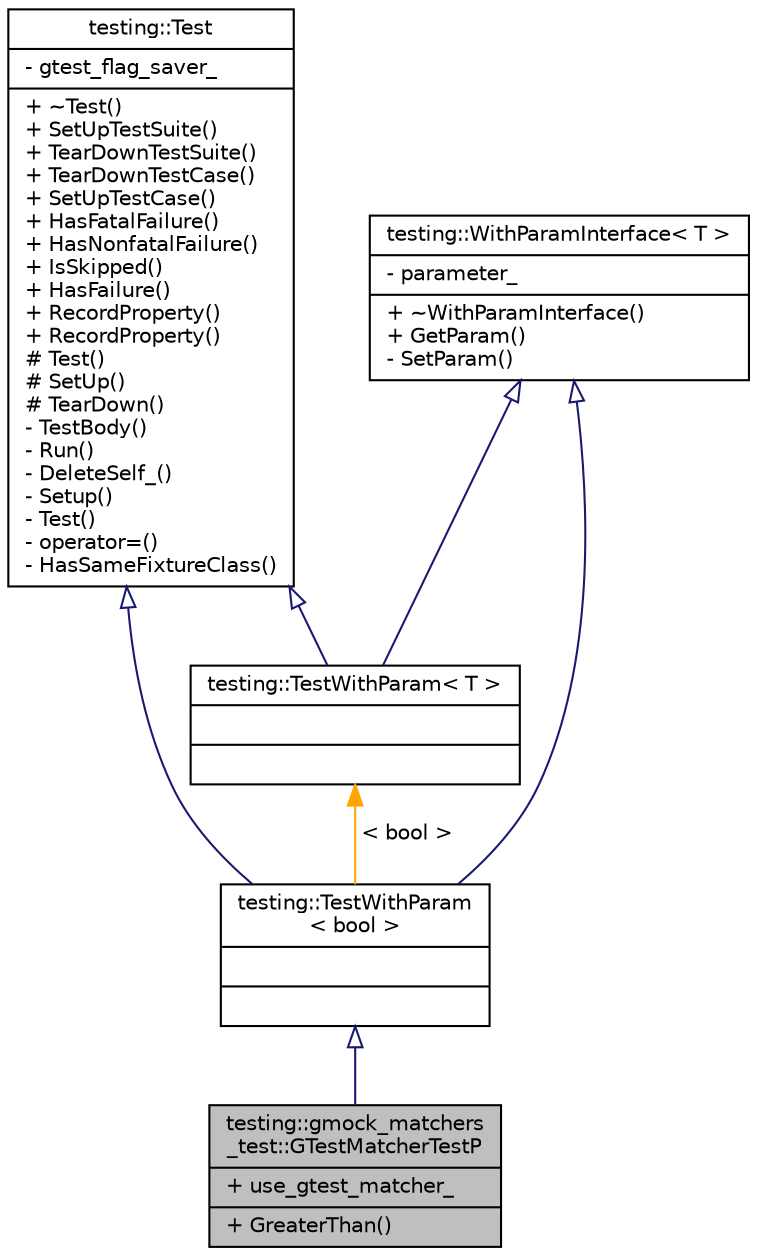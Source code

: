 digraph "testing::gmock_matchers_test::GTestMatcherTestP"
{
 // LATEX_PDF_SIZE
  bgcolor="transparent";
  edge [fontname="Helvetica",fontsize="10",labelfontname="Helvetica",labelfontsize="10"];
  node [fontname="Helvetica",fontsize="10",shape=record];
  Node1 [label="{testing::gmock_matchers\l_test::GTestMatcherTestP\n|+ use_gtest_matcher_\l|+ GreaterThan()\l}",height=0.2,width=0.4,color="black", fillcolor="grey75", style="filled", fontcolor="black",tooltip=" "];
  Node2 -> Node1 [dir="back",color="midnightblue",fontsize="10",style="solid",arrowtail="onormal",fontname="Helvetica"];
  Node2 [label="{testing::TestWithParam\l\< bool \>\n||}",height=0.2,width=0.4,color="black",URL="$classtesting_1_1TestWithParam.html",tooltip=" "];
  Node3 -> Node2 [dir="back",color="midnightblue",fontsize="10",style="solid",arrowtail="onormal",fontname="Helvetica"];
  Node3 [label="{testing::Test\n|- gtest_flag_saver_\l|+ ~Test()\l+ SetUpTestSuite()\l+ TearDownTestSuite()\l+ TearDownTestCase()\l+ SetUpTestCase()\l+ HasFatalFailure()\l+ HasNonfatalFailure()\l+ IsSkipped()\l+ HasFailure()\l+ RecordProperty()\l+ RecordProperty()\l# Test()\l# SetUp()\l# TearDown()\l- TestBody()\l- Run()\l- DeleteSelf_()\l- Setup()\l- Test()\l- operator=()\l- HasSameFixtureClass()\l}",height=0.2,width=0.4,color="black",URL="$classtesting_1_1Test.html",tooltip=" "];
  Node4 -> Node2 [dir="back",color="midnightblue",fontsize="10",style="solid",arrowtail="onormal",fontname="Helvetica"];
  Node4 [label="{testing::WithParamInterface\< T \>\n|- parameter_\l|+ ~WithParamInterface()\l+ GetParam()\l- SetParam()\l}",height=0.2,width=0.4,color="black",URL="$classtesting_1_1WithParamInterface.html",tooltip=" "];
  Node5 -> Node2 [dir="back",color="orange",fontsize="10",style="solid",label=" \< bool \>" ,fontname="Helvetica"];
  Node5 [label="{testing::TestWithParam\< T \>\n||}",height=0.2,width=0.4,color="black",URL="$classtesting_1_1TestWithParam.html",tooltip=" "];
  Node3 -> Node5 [dir="back",color="midnightblue",fontsize="10",style="solid",arrowtail="onormal",fontname="Helvetica"];
  Node4 -> Node5 [dir="back",color="midnightblue",fontsize="10",style="solid",arrowtail="onormal",fontname="Helvetica"];
}
